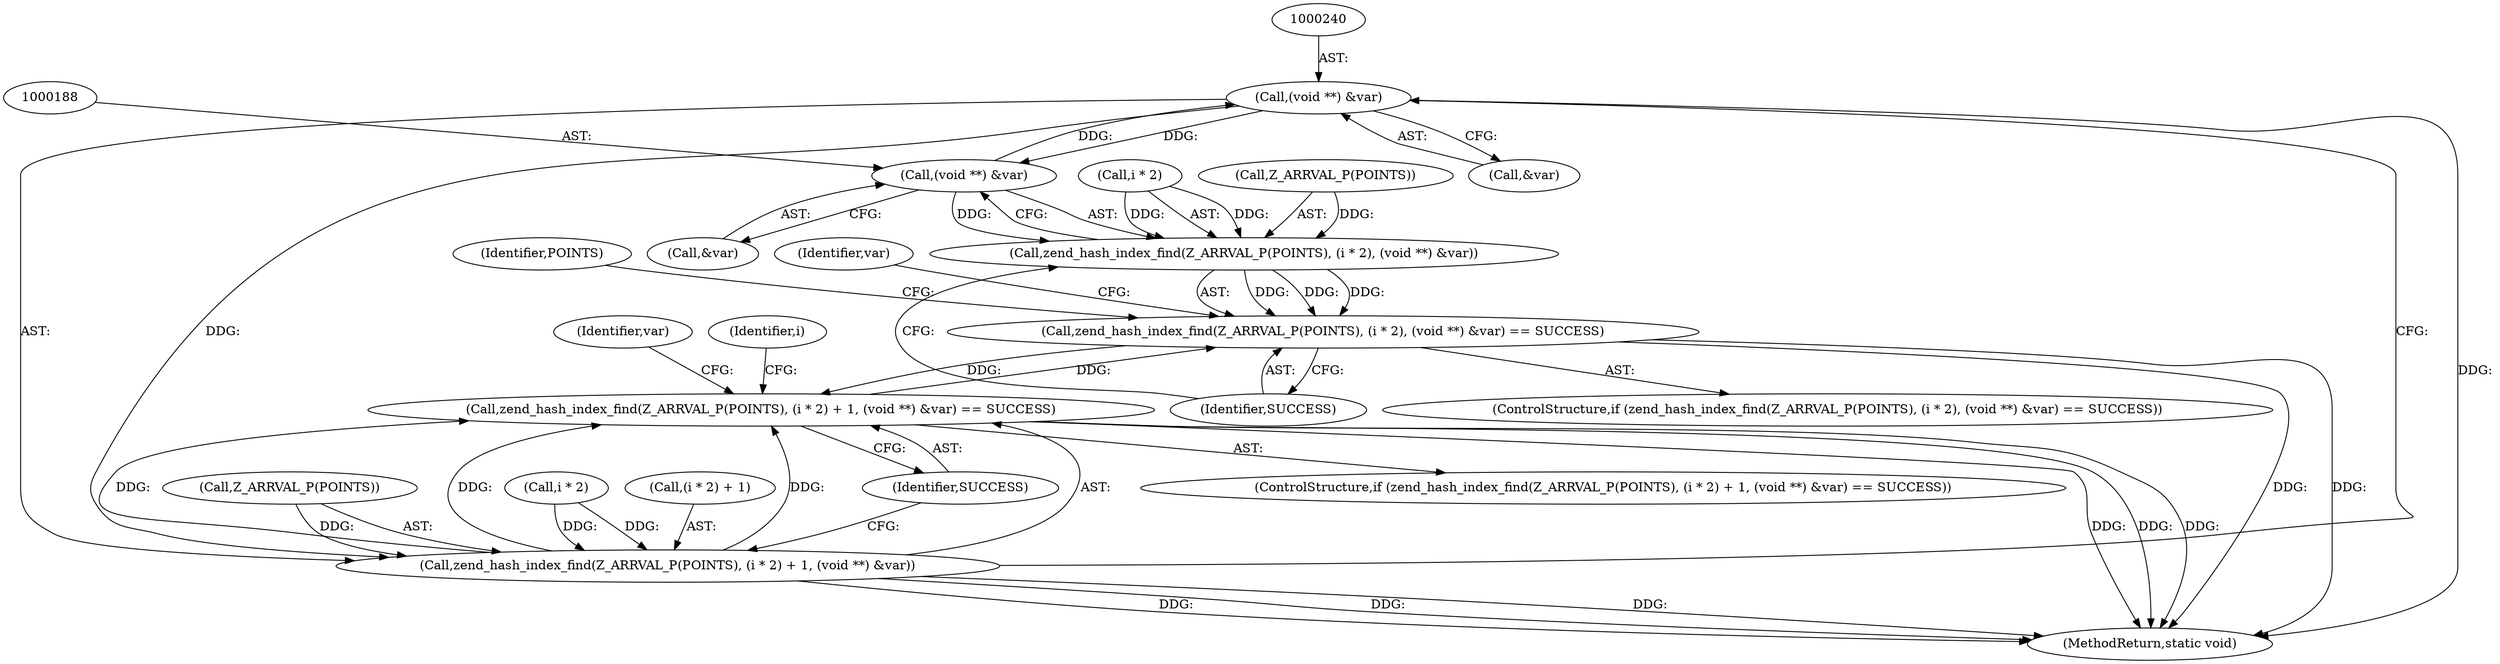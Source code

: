 digraph "0_php-src_2938329ce19cb8c4197dec146c3ec887c6f61d01_5@pointer" {
"1000239" [label="(Call,(void **) &var)"];
"1000187" [label="(Call,(void **) &var)"];
"1000239" [label="(Call,(void **) &var)"];
"1000181" [label="(Call,zend_hash_index_find(Z_ARRVAL_P(POINTS), (i * 2), (void **) &var))"];
"1000180" [label="(Call,zend_hash_index_find(Z_ARRVAL_P(POINTS), (i * 2), (void **) &var) == SUCCESS)"];
"1000230" [label="(Call,zend_hash_index_find(Z_ARRVAL_P(POINTS), (i * 2) + 1, (void **) &var) == SUCCESS)"];
"1000231" [label="(Call,zend_hash_index_find(Z_ARRVAL_P(POINTS), (i * 2) + 1, (void **) &var))"];
"1000187" [label="(Call,(void **) &var)"];
"1000241" [label="(Call,&var)"];
"1000232" [label="(Call,Z_ARRVAL_P(POINTS))"];
"1000235" [label="(Call,i * 2)"];
"1000189" [label="(Call,&var)"];
"1000233" [label="(Identifier,POINTS)"];
"1000234" [label="(Call,(i * 2) + 1)"];
"1000248" [label="(Identifier,var)"];
"1000177" [label="(Identifier,i)"];
"1000230" [label="(Call,zend_hash_index_find(Z_ARRVAL_P(POINTS), (i * 2) + 1, (void **) &var) == SUCCESS)"];
"1000181" [label="(Call,zend_hash_index_find(Z_ARRVAL_P(POINTS), (i * 2), (void **) &var))"];
"1000299" [label="(MethodReturn,static void)"];
"1000243" [label="(Identifier,SUCCESS)"];
"1000180" [label="(Call,zend_hash_index_find(Z_ARRVAL_P(POINTS), (i * 2), (void **) &var) == SUCCESS)"];
"1000184" [label="(Call,i * 2)"];
"1000196" [label="(Identifier,var)"];
"1000229" [label="(ControlStructure,if (zend_hash_index_find(Z_ARRVAL_P(POINTS), (i * 2) + 1, (void **) &var) == SUCCESS))"];
"1000231" [label="(Call,zend_hash_index_find(Z_ARRVAL_P(POINTS), (i * 2) + 1, (void **) &var))"];
"1000191" [label="(Identifier,SUCCESS)"];
"1000239" [label="(Call,(void **) &var)"];
"1000179" [label="(ControlStructure,if (zend_hash_index_find(Z_ARRVAL_P(POINTS), (i * 2), (void **) &var) == SUCCESS))"];
"1000182" [label="(Call,Z_ARRVAL_P(POINTS))"];
"1000239" -> "1000231"  [label="AST: "];
"1000239" -> "1000241"  [label="CFG: "];
"1000240" -> "1000239"  [label="AST: "];
"1000241" -> "1000239"  [label="AST: "];
"1000231" -> "1000239"  [label="CFG: "];
"1000239" -> "1000299"  [label="DDG: "];
"1000239" -> "1000187"  [label="DDG: "];
"1000239" -> "1000231"  [label="DDG: "];
"1000187" -> "1000239"  [label="DDG: "];
"1000187" -> "1000181"  [label="AST: "];
"1000187" -> "1000189"  [label="CFG: "];
"1000188" -> "1000187"  [label="AST: "];
"1000189" -> "1000187"  [label="AST: "];
"1000181" -> "1000187"  [label="CFG: "];
"1000187" -> "1000181"  [label="DDG: "];
"1000181" -> "1000180"  [label="AST: "];
"1000182" -> "1000181"  [label="AST: "];
"1000184" -> "1000181"  [label="AST: "];
"1000191" -> "1000181"  [label="CFG: "];
"1000181" -> "1000180"  [label="DDG: "];
"1000181" -> "1000180"  [label="DDG: "];
"1000181" -> "1000180"  [label="DDG: "];
"1000182" -> "1000181"  [label="DDG: "];
"1000184" -> "1000181"  [label="DDG: "];
"1000184" -> "1000181"  [label="DDG: "];
"1000180" -> "1000179"  [label="AST: "];
"1000180" -> "1000191"  [label="CFG: "];
"1000191" -> "1000180"  [label="AST: "];
"1000196" -> "1000180"  [label="CFG: "];
"1000233" -> "1000180"  [label="CFG: "];
"1000180" -> "1000299"  [label="DDG: "];
"1000180" -> "1000299"  [label="DDG: "];
"1000230" -> "1000180"  [label="DDG: "];
"1000180" -> "1000230"  [label="DDG: "];
"1000230" -> "1000229"  [label="AST: "];
"1000230" -> "1000243"  [label="CFG: "];
"1000231" -> "1000230"  [label="AST: "];
"1000243" -> "1000230"  [label="AST: "];
"1000248" -> "1000230"  [label="CFG: "];
"1000177" -> "1000230"  [label="CFG: "];
"1000230" -> "1000299"  [label="DDG: "];
"1000230" -> "1000299"  [label="DDG: "];
"1000230" -> "1000299"  [label="DDG: "];
"1000231" -> "1000230"  [label="DDG: "];
"1000231" -> "1000230"  [label="DDG: "];
"1000231" -> "1000230"  [label="DDG: "];
"1000232" -> "1000231"  [label="AST: "];
"1000234" -> "1000231"  [label="AST: "];
"1000243" -> "1000231"  [label="CFG: "];
"1000231" -> "1000299"  [label="DDG: "];
"1000231" -> "1000299"  [label="DDG: "];
"1000231" -> "1000299"  [label="DDG: "];
"1000232" -> "1000231"  [label="DDG: "];
"1000235" -> "1000231"  [label="DDG: "];
"1000235" -> "1000231"  [label="DDG: "];
}

